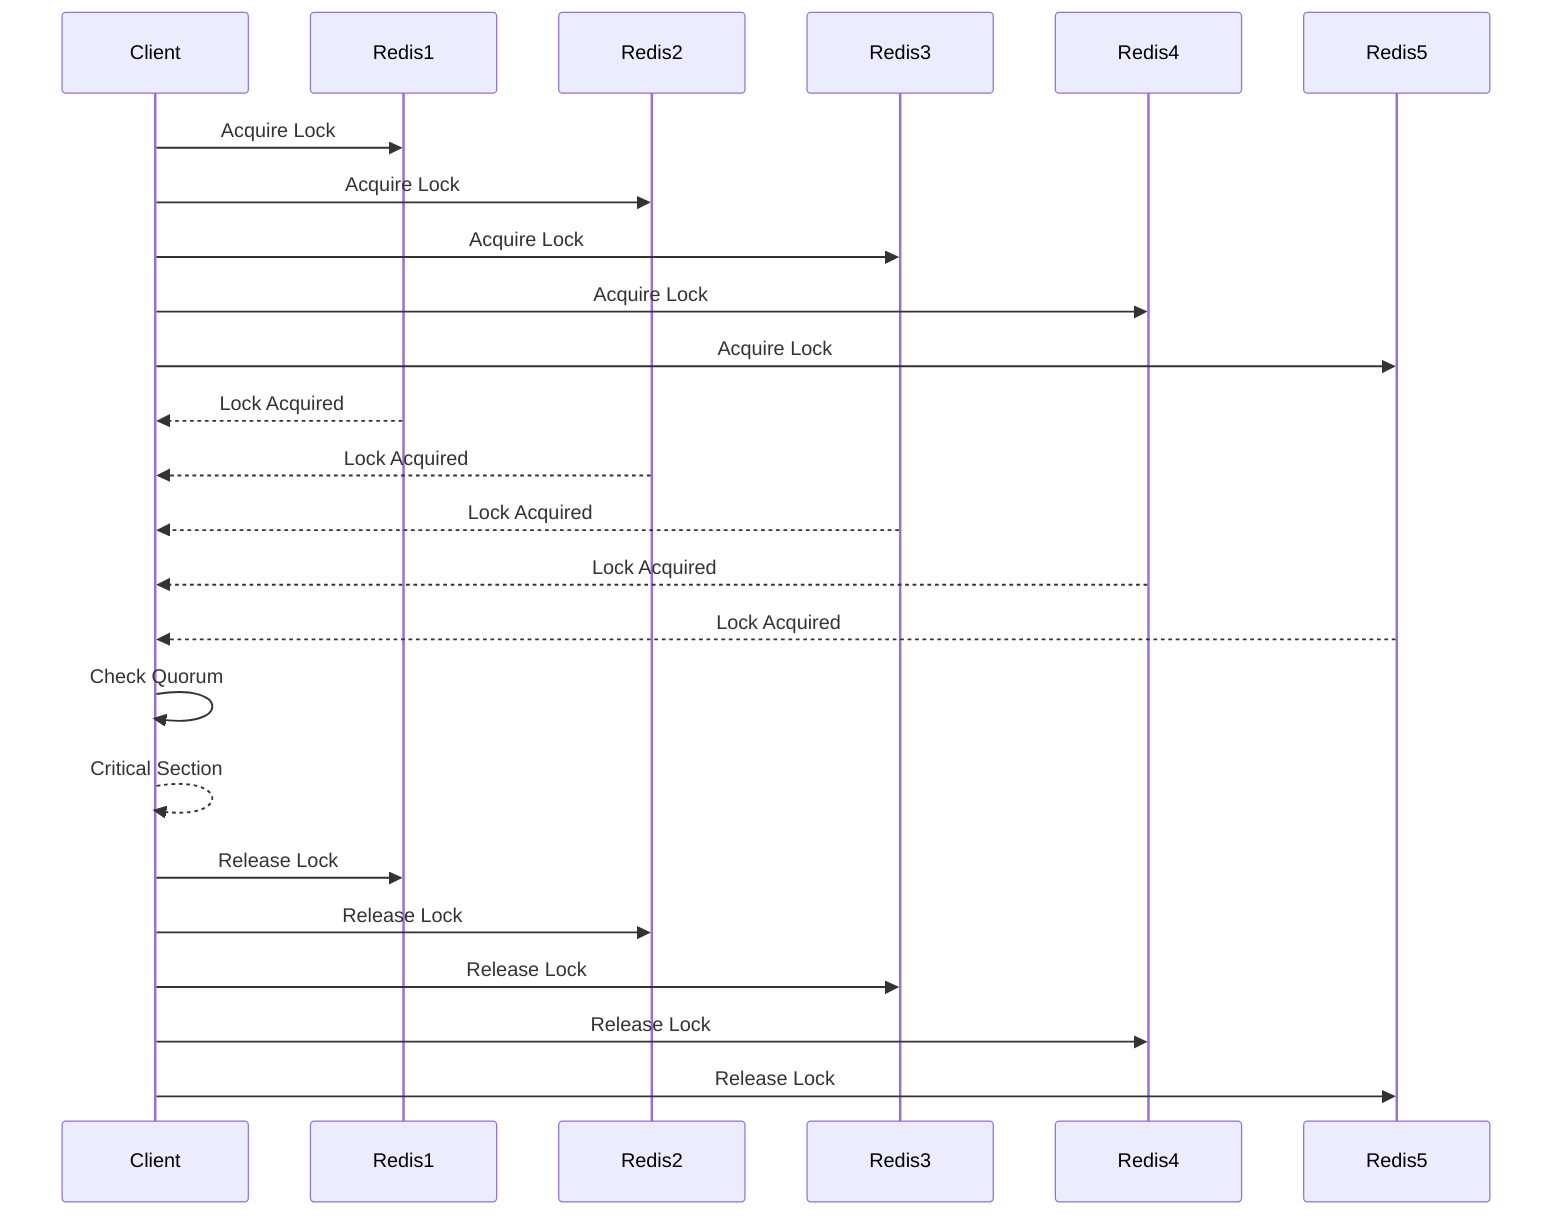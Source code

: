 sequenceDiagram
    participant Client
    participant Redis1
    participant Redis2
    participant Redis3
    participant Redis4
    participant Redis5

    Client->>Redis1: Acquire Lock
    Client->>Redis2: Acquire Lock
    Client->>Redis3: Acquire Lock
    Client->>Redis4: Acquire Lock
    Client->>Redis5: Acquire Lock
    Redis1-->>Client: Lock Acquired
    Redis2-->>Client: Lock Acquired
    Redis3-->>Client: Lock Acquired
    Redis4-->>Client: Lock Acquired
    Redis5-->>Client: Lock Acquired
    Client->>Client: Check Quorum
    Client-->>Client: Critical Section
    Client->>Redis1: Release Lock
    Client->>Redis2: Release Lock
    Client->>Redis3: Release Lock
    Client->>Redis4: Release Lock
    Client->>Redis5: Release Lock